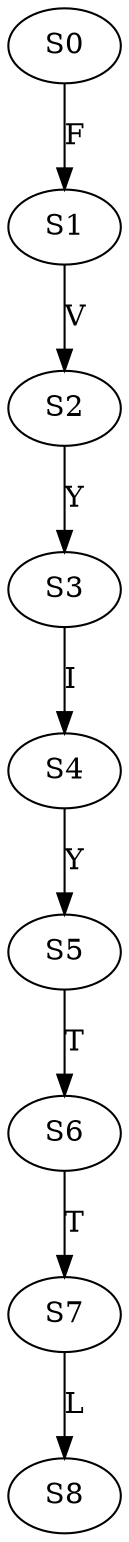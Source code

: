strict digraph  {
	S0 -> S1 [ label = F ];
	S1 -> S2 [ label = V ];
	S2 -> S3 [ label = Y ];
	S3 -> S4 [ label = I ];
	S4 -> S5 [ label = Y ];
	S5 -> S6 [ label = T ];
	S6 -> S7 [ label = T ];
	S7 -> S8 [ label = L ];
}
